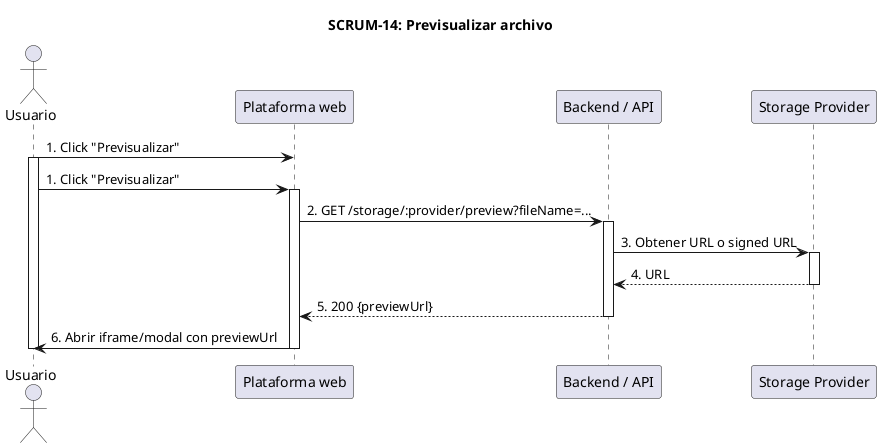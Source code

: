@startuml SCRUM-14_Previsualizar
title SCRUM-14: Previsualizar archivo

actor Usuario
participant "Plataforma web" as Frontend
participant "Backend / API" as Backend
participant "Storage Provider" as Storage

Usuario -> Frontend: 1. Click "Previsualizar"
activate Usuario
Usuario -> Frontend: 1. Click "Previsualizar"
activate Frontend
Frontend -> Backend: 2. GET /storage/:provider/preview?fileName=...
activate Backend
Backend -> Storage: 3. Obtener URL o signed URL
activate Storage
Storage --> Backend: 4. URL
deactivate Storage
Backend --> Frontend: 5. 200 {previewUrl}
deactivate Backend
Frontend -> Usuario: 6. Abrir iframe/modal con previewUrl
deactivate Frontend
deactivate Usuario
@enduml
